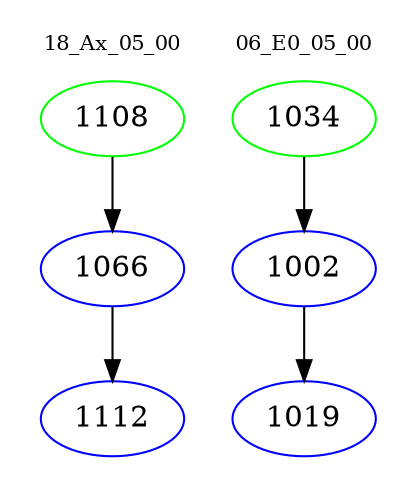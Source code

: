 digraph{
subgraph cluster_0 {
color = white
label = "18_Ax_05_00";
fontsize=10;
T0_1108 [label="1108", color="green"]
T0_1108 -> T0_1066 [color="black"]
T0_1066 [label="1066", color="blue"]
T0_1066 -> T0_1112 [color="black"]
T0_1112 [label="1112", color="blue"]
}
subgraph cluster_1 {
color = white
label = "06_E0_05_00";
fontsize=10;
T1_1034 [label="1034", color="green"]
T1_1034 -> T1_1002 [color="black"]
T1_1002 [label="1002", color="blue"]
T1_1002 -> T1_1019 [color="black"]
T1_1019 [label="1019", color="blue"]
}
}
